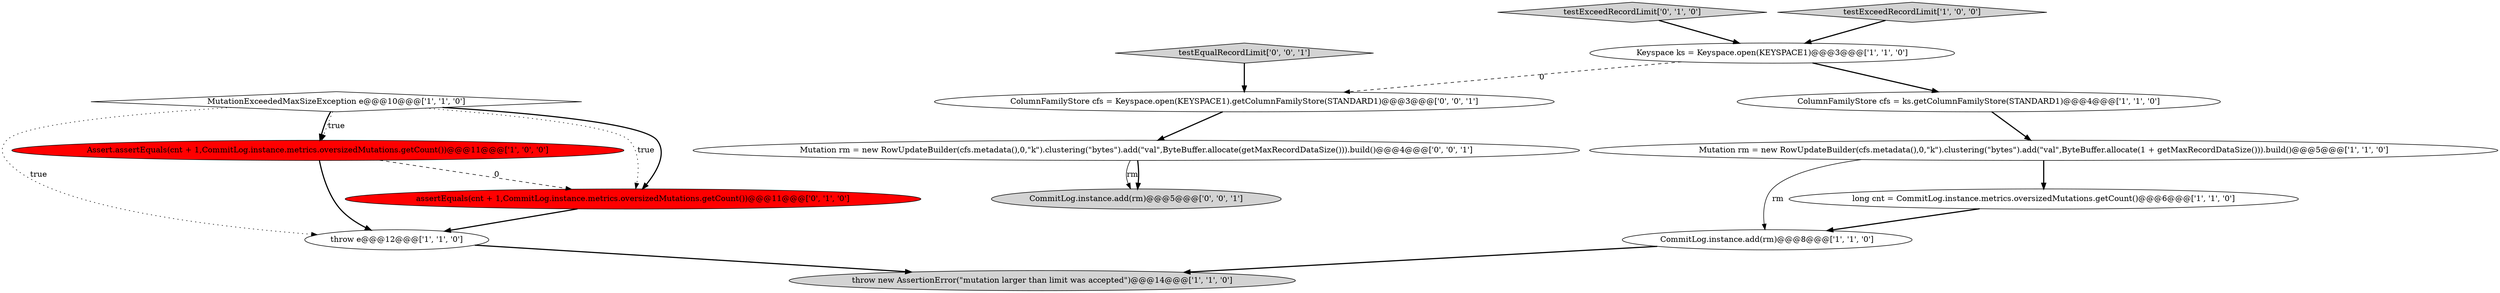 digraph {
3 [style = filled, label = "MutationExceededMaxSizeException e@@@10@@@['1', '1', '0']", fillcolor = white, shape = diamond image = "AAA0AAABBB1BBB"];
4 [style = filled, label = "CommitLog.instance.add(rm)@@@8@@@['1', '1', '0']", fillcolor = white, shape = ellipse image = "AAA0AAABBB1BBB"];
12 [style = filled, label = "testEqualRecordLimit['0', '0', '1']", fillcolor = lightgray, shape = diamond image = "AAA0AAABBB3BBB"];
15 [style = filled, label = "Mutation rm = new RowUpdateBuilder(cfs.metadata(),0,\"k\").clustering(\"bytes\").add(\"val\",ByteBuffer.allocate(getMaxRecordDataSize())).build()@@@4@@@['0', '0', '1']", fillcolor = white, shape = ellipse image = "AAA0AAABBB3BBB"];
6 [style = filled, label = "throw new AssertionError(\"mutation larger than limit was accepted\")@@@14@@@['1', '1', '0']", fillcolor = lightgray, shape = ellipse image = "AAA0AAABBB1BBB"];
14 [style = filled, label = "CommitLog.instance.add(rm)@@@5@@@['0', '0', '1']", fillcolor = lightgray, shape = ellipse image = "AAA0AAABBB3BBB"];
0 [style = filled, label = "Keyspace ks = Keyspace.open(KEYSPACE1)@@@3@@@['1', '1', '0']", fillcolor = white, shape = ellipse image = "AAA0AAABBB1BBB"];
5 [style = filled, label = "throw e@@@12@@@['1', '1', '0']", fillcolor = white, shape = ellipse image = "AAA0AAABBB1BBB"];
7 [style = filled, label = "long cnt = CommitLog.instance.metrics.oversizedMutations.getCount()@@@6@@@['1', '1', '0']", fillcolor = white, shape = ellipse image = "AAA0AAABBB1BBB"];
8 [style = filled, label = "Mutation rm = new RowUpdateBuilder(cfs.metadata(),0,\"k\").clustering(\"bytes\").add(\"val\",ByteBuffer.allocate(1 + getMaxRecordDataSize())).build()@@@5@@@['1', '1', '0']", fillcolor = white, shape = ellipse image = "AAA0AAABBB1BBB"];
1 [style = filled, label = "Assert.assertEquals(cnt + 1,CommitLog.instance.metrics.oversizedMutations.getCount())@@@11@@@['1', '0', '0']", fillcolor = red, shape = ellipse image = "AAA1AAABBB1BBB"];
11 [style = filled, label = "assertEquals(cnt + 1,CommitLog.instance.metrics.oversizedMutations.getCount())@@@11@@@['0', '1', '0']", fillcolor = red, shape = ellipse image = "AAA1AAABBB2BBB"];
13 [style = filled, label = "ColumnFamilyStore cfs = Keyspace.open(KEYSPACE1).getColumnFamilyStore(STANDARD1)@@@3@@@['0', '0', '1']", fillcolor = white, shape = ellipse image = "AAA0AAABBB3BBB"];
2 [style = filled, label = "ColumnFamilyStore cfs = ks.getColumnFamilyStore(STANDARD1)@@@4@@@['1', '1', '0']", fillcolor = white, shape = ellipse image = "AAA0AAABBB1BBB"];
10 [style = filled, label = "testExceedRecordLimit['0', '1', '0']", fillcolor = lightgray, shape = diamond image = "AAA0AAABBB2BBB"];
9 [style = filled, label = "testExceedRecordLimit['1', '0', '0']", fillcolor = lightgray, shape = diamond image = "AAA0AAABBB1BBB"];
1->5 [style = bold, label=""];
15->14 [style = solid, label="rm"];
3->11 [style = dotted, label="true"];
9->0 [style = bold, label=""];
3->1 [style = bold, label=""];
15->14 [style = bold, label=""];
4->6 [style = bold, label=""];
0->2 [style = bold, label=""];
3->11 [style = bold, label=""];
7->4 [style = bold, label=""];
8->7 [style = bold, label=""];
12->13 [style = bold, label=""];
11->5 [style = bold, label=""];
3->5 [style = dotted, label="true"];
5->6 [style = bold, label=""];
1->11 [style = dashed, label="0"];
8->4 [style = solid, label="rm"];
10->0 [style = bold, label=""];
0->13 [style = dashed, label="0"];
13->15 [style = bold, label=""];
3->1 [style = dotted, label="true"];
2->8 [style = bold, label=""];
}
